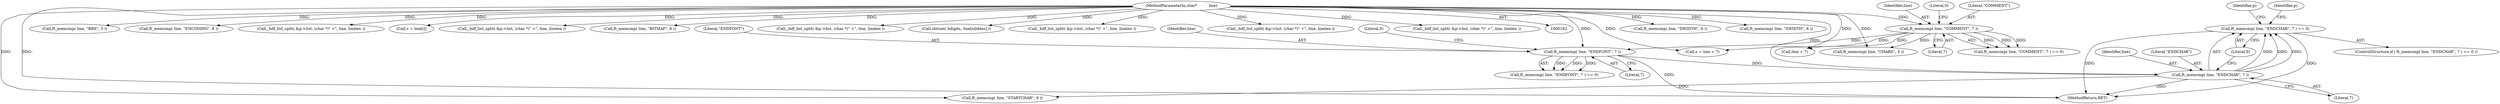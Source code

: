 digraph "0_savannah_7f2e4f4f553f6836be7683f66226afac3fa979b8@API" {
"1000355" [label="(Call,ft_memcmp( line, \"ENDCHAR\", 7 ) == 0)"];
"1000356" [label="(Call,ft_memcmp( line, \"ENDCHAR\", 7 ))"];
"1000330" [label="(Call,ft_memcmp( line, \"ENDFONT\", 7 ))"];
"1000205" [label="(Call,ft_memcmp( line, \"COMMENT\", 7 ))"];
"1000163" [label="(MethodParameterIn,char*          line)"];
"1000208" [label="(Literal,7)"];
"1000330" [label="(Call,ft_memcmp( line, \"ENDFONT\", 7 ))"];
"1000332" [label="(Literal,\"ENDFONT\")"];
"1000333" [label="(Literal,7)"];
"1000163" [label="(MethodParameterIn,char*          line)"];
"1000364" [label="(Identifier,p)"];
"1000207" [label="(Literal,\"COMMENT\")"];
"1001051" [label="(Call,ft_memcmp( line, \"DWIDTH\", 6 ))"];
"1000998" [label="(Call,ft_memcmp( line, \"SWIDTH\", 6 ))"];
"1000214" [label="(Call,s = line + 7)"];
"1000331" [label="(Identifier,line)"];
"1000357" [label="(Identifier,line)"];
"1000216" [label="(Call,line + 7)"];
"1001132" [label="(Call,ft_memcmp( line, \"BBX\", 3 ))"];
"1000477" [label="(Call,ft_memcmp( line, \"ENCODING\", 8 ))"];
"1001148" [label="(Call,_bdf_list_split( &p->list, (char *)\" +\", line, linelen ))"];
"1000356" [label="(Call,ft_memcmp( line, \"ENDCHAR\", 7 ))"];
"1000354" [label="(ControlStructure,if ( ft_memcmp( line, \"ENDCHAR\", 7 ) == 0 ))"];
"1000875" [label="(Call,c = line[i])"];
"1001014" [label="(Call,_bdf_list_split( &p->list, (char *)\" +\", line, linelen ))"];
"1001447" [label="(Call,ft_memcmp( line, \"BITMAP\", 6 ))"];
"1000248" [label="(Call,ft_memcmp( line, \"CHARS\", 5 ))"];
"1000260" [label="(Call,_bdf_list_split( &p->list, (char *)\" +\", line, linelen ))"];
"1000359" [label="(Literal,7)"];
"1000360" [label="(Literal,0)"];
"1000204" [label="(Call,ft_memcmp( line, \"COMMENT\", 7 ) == 0)"];
"1000355" [label="(Call,ft_memcmp( line, \"ENDCHAR\", 7 ) == 0)"];
"1000969" [label="(Call,sbitset( hdigits, line[nibbles] ))"];
"1000334" [label="(Literal,0)"];
"1000409" [label="(Call,_bdf_list_split( &p->list, (char *)\" +\", line, linelen ))"];
"1000377" [label="(Identifier,p)"];
"1000397" [label="(Call,ft_memcmp( line, \"STARTCHAR\", 9 ))"];
"1001067" [label="(Call,_bdf_list_split( &p->list, (char *)\" +\", line, linelen ))"];
"1001562" [label="(MethodReturn,RET)"];
"1000205" [label="(Call,ft_memcmp( line, \"COMMENT\", 7 ))"];
"1000206" [label="(Identifier,line)"];
"1000329" [label="(Call,ft_memcmp( line, \"ENDFONT\", 7 ) == 0)"];
"1000497" [label="(Call,_bdf_list_split( &p->list, (char *)\" +\", line, linelen ))"];
"1000209" [label="(Literal,0)"];
"1000358" [label="(Literal,\"ENDCHAR\")"];
"1000355" -> "1000354"  [label="AST: "];
"1000355" -> "1000360"  [label="CFG: "];
"1000356" -> "1000355"  [label="AST: "];
"1000360" -> "1000355"  [label="AST: "];
"1000364" -> "1000355"  [label="CFG: "];
"1000377" -> "1000355"  [label="CFG: "];
"1000355" -> "1001562"  [label="DDG: "];
"1000355" -> "1001562"  [label="DDG: "];
"1000356" -> "1000355"  [label="DDG: "];
"1000356" -> "1000355"  [label="DDG: "];
"1000356" -> "1000355"  [label="DDG: "];
"1000356" -> "1000359"  [label="CFG: "];
"1000357" -> "1000356"  [label="AST: "];
"1000358" -> "1000356"  [label="AST: "];
"1000359" -> "1000356"  [label="AST: "];
"1000360" -> "1000356"  [label="CFG: "];
"1000356" -> "1001562"  [label="DDG: "];
"1000330" -> "1000356"  [label="DDG: "];
"1000163" -> "1000356"  [label="DDG: "];
"1000356" -> "1000397"  [label="DDG: "];
"1000330" -> "1000329"  [label="AST: "];
"1000330" -> "1000333"  [label="CFG: "];
"1000331" -> "1000330"  [label="AST: "];
"1000332" -> "1000330"  [label="AST: "];
"1000333" -> "1000330"  [label="AST: "];
"1000334" -> "1000330"  [label="CFG: "];
"1000330" -> "1001562"  [label="DDG: "];
"1000330" -> "1000329"  [label="DDG: "];
"1000330" -> "1000329"  [label="DDG: "];
"1000330" -> "1000329"  [label="DDG: "];
"1000205" -> "1000330"  [label="DDG: "];
"1000163" -> "1000330"  [label="DDG: "];
"1000205" -> "1000204"  [label="AST: "];
"1000205" -> "1000208"  [label="CFG: "];
"1000206" -> "1000205"  [label="AST: "];
"1000207" -> "1000205"  [label="AST: "];
"1000208" -> "1000205"  [label="AST: "];
"1000209" -> "1000205"  [label="CFG: "];
"1000205" -> "1000204"  [label="DDG: "];
"1000205" -> "1000204"  [label="DDG: "];
"1000205" -> "1000204"  [label="DDG: "];
"1000163" -> "1000205"  [label="DDG: "];
"1000205" -> "1000214"  [label="DDG: "];
"1000205" -> "1000216"  [label="DDG: "];
"1000205" -> "1000248"  [label="DDG: "];
"1000163" -> "1000162"  [label="AST: "];
"1000163" -> "1001562"  [label="DDG: "];
"1000163" -> "1000214"  [label="DDG: "];
"1000163" -> "1000216"  [label="DDG: "];
"1000163" -> "1000248"  [label="DDG: "];
"1000163" -> "1000260"  [label="DDG: "];
"1000163" -> "1000397"  [label="DDG: "];
"1000163" -> "1000409"  [label="DDG: "];
"1000163" -> "1000477"  [label="DDG: "];
"1000163" -> "1000497"  [label="DDG: "];
"1000163" -> "1000875"  [label="DDG: "];
"1000163" -> "1000969"  [label="DDG: "];
"1000163" -> "1000998"  [label="DDG: "];
"1000163" -> "1001014"  [label="DDG: "];
"1000163" -> "1001051"  [label="DDG: "];
"1000163" -> "1001067"  [label="DDG: "];
"1000163" -> "1001132"  [label="DDG: "];
"1000163" -> "1001148"  [label="DDG: "];
"1000163" -> "1001447"  [label="DDG: "];
}
